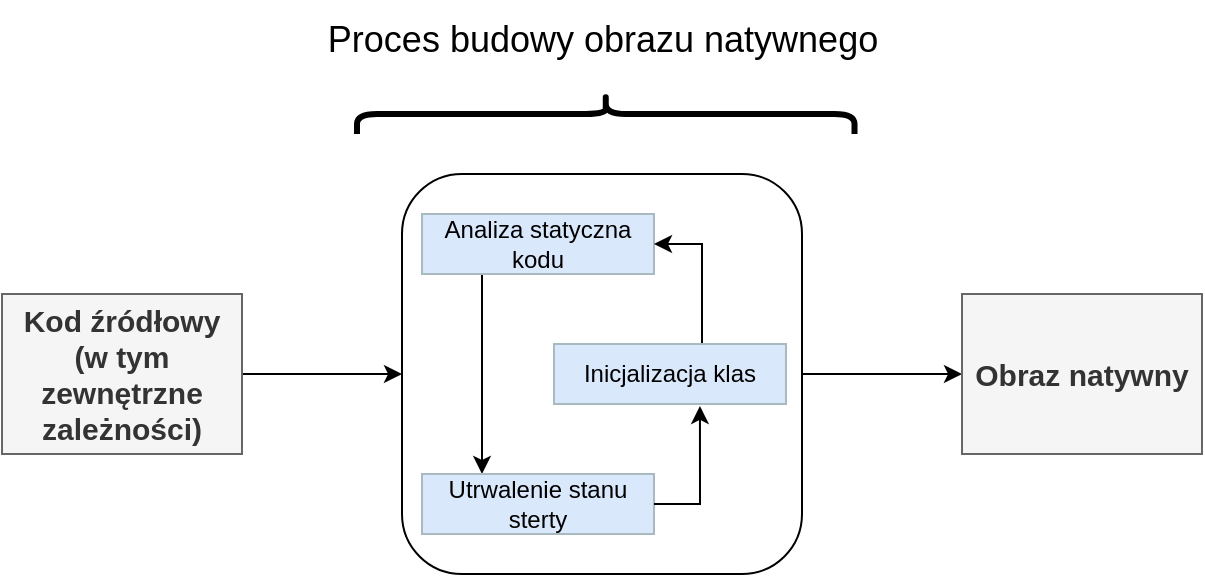<mxfile version="27.0.5">
  <diagram name="Page-1" id="eZh_oPTkVawaqGKyRo0A">
    <mxGraphModel dx="1097" dy="594" grid="1" gridSize="10" guides="1" tooltips="1" connect="1" arrows="1" fold="1" page="1" pageScale="1" pageWidth="827" pageHeight="1169" math="0" shadow="0">
      <root>
        <mxCell id="0" />
        <mxCell id="1" parent="0" />
        <mxCell id="YaKLgwEU6TUT1X9330ae-3" style="edgeStyle=orthogonalEdgeStyle;rounded=0;orthogonalLoop=1;jettySize=auto;html=1;entryX=0;entryY=0.5;entryDx=0;entryDy=0;" edge="1" parent="1" source="YaKLgwEU6TUT1X9330ae-1" target="YaKLgwEU6TUT1X9330ae-2">
          <mxGeometry relative="1" as="geometry" />
        </mxCell>
        <mxCell id="YaKLgwEU6TUT1X9330ae-1" value="&lt;b&gt;&lt;font style=&quot;font-size: 15px;&quot;&gt;Kod źródłowy&lt;/font&gt;&lt;/b&gt;&lt;div&gt;&lt;b&gt;&lt;font style=&quot;font-size: 15px;&quot;&gt;(w tym zewnętrzne zależności)&lt;/font&gt;&lt;/b&gt;&lt;/div&gt;" style="rounded=0;whiteSpace=wrap;html=1;fillColor=#f5f5f5;strokeColor=#666666;fontColor=#333333;" vertex="1" parent="1">
          <mxGeometry x="80" y="300" width="120" height="80" as="geometry" />
        </mxCell>
        <mxCell id="YaKLgwEU6TUT1X9330ae-15" style="edgeStyle=orthogonalEdgeStyle;rounded=0;orthogonalLoop=1;jettySize=auto;html=1;entryX=0;entryY=0.5;entryDx=0;entryDy=0;" edge="1" parent="1" source="YaKLgwEU6TUT1X9330ae-2" target="YaKLgwEU6TUT1X9330ae-14">
          <mxGeometry relative="1" as="geometry" />
        </mxCell>
        <mxCell id="YaKLgwEU6TUT1X9330ae-2" value="" style="rounded=1;whiteSpace=wrap;html=1;" vertex="1" parent="1">
          <mxGeometry x="280" y="240" width="200" height="200" as="geometry" />
        </mxCell>
        <mxCell id="YaKLgwEU6TUT1X9330ae-7" style="edgeStyle=orthogonalEdgeStyle;rounded=0;orthogonalLoop=1;jettySize=auto;html=1;" edge="1" parent="1" source="YaKLgwEU6TUT1X9330ae-4" target="YaKLgwEU6TUT1X9330ae-5">
          <mxGeometry relative="1" as="geometry">
            <Array as="points">
              <mxPoint x="320" y="350" />
              <mxPoint x="320" y="350" />
            </Array>
          </mxGeometry>
        </mxCell>
        <mxCell id="YaKLgwEU6TUT1X9330ae-4" value="Analiza statyczna kodu" style="rounded=0;whiteSpace=wrap;html=1;fillColor=#dae8fc;strokeColor=#A8B9BF;" vertex="1" parent="1">
          <mxGeometry x="290" y="260" width="116" height="30" as="geometry" />
        </mxCell>
        <mxCell id="YaKLgwEU6TUT1X9330ae-5" value="Utrwalenie stanu sterty" style="rounded=0;whiteSpace=wrap;html=1;fillColor=#dae8fc;strokeColor=#A8B9BF;" vertex="1" parent="1">
          <mxGeometry x="290" y="390" width="116" height="30" as="geometry" />
        </mxCell>
        <mxCell id="YaKLgwEU6TUT1X9330ae-8" style="edgeStyle=orthogonalEdgeStyle;rounded=0;orthogonalLoop=1;jettySize=auto;html=1;entryX=0.629;entryY=1.033;entryDx=0;entryDy=0;entryPerimeter=0;" edge="1" parent="1" source="YaKLgwEU6TUT1X9330ae-5" target="YaKLgwEU6TUT1X9330ae-6">
          <mxGeometry relative="1" as="geometry">
            <Array as="points">
              <mxPoint x="429" y="405" />
            </Array>
          </mxGeometry>
        </mxCell>
        <mxCell id="YaKLgwEU6TUT1X9330ae-9" style="edgeStyle=orthogonalEdgeStyle;rounded=0;orthogonalLoop=1;jettySize=auto;html=1;entryX=1;entryY=0.5;entryDx=0;entryDy=0;" edge="1" parent="1" source="YaKLgwEU6TUT1X9330ae-6" target="YaKLgwEU6TUT1X9330ae-4">
          <mxGeometry relative="1" as="geometry">
            <Array as="points">
              <mxPoint x="430" y="275" />
            </Array>
          </mxGeometry>
        </mxCell>
        <mxCell id="YaKLgwEU6TUT1X9330ae-6" value="Inicjalizacja klas" style="rounded=0;whiteSpace=wrap;html=1;fillColor=#dae8fc;strokeColor=#A8B9BF;" vertex="1" parent="1">
          <mxGeometry x="356" y="325" width="116" height="30" as="geometry" />
        </mxCell>
        <mxCell id="YaKLgwEU6TUT1X9330ae-14" value="&lt;b&gt;&lt;font style=&quot;font-size: 15px;&quot;&gt;Obraz natywny&lt;/font&gt;&lt;/b&gt;" style="rounded=0;whiteSpace=wrap;html=1;fillColor=#f5f5f5;strokeColor=#666666;fontColor=#333333;" vertex="1" parent="1">
          <mxGeometry x="560" y="300" width="120" height="80" as="geometry" />
        </mxCell>
        <mxCell id="YaKLgwEU6TUT1X9330ae-16" value="" style="shape=curlyBracket;whiteSpace=wrap;html=1;rounded=1;labelPosition=left;verticalLabelPosition=middle;align=right;verticalAlign=middle;rotation=90;strokeWidth=3;" vertex="1" parent="1">
          <mxGeometry x="371.88" y="85.63" width="20" height="248.75" as="geometry" />
        </mxCell>
        <mxCell id="YaKLgwEU6TUT1X9330ae-18" value="&lt;font style=&quot;font-size: 18px;&quot;&gt;Proces budowy obrazu natywnego&lt;/font&gt;" style="text;html=1;align=center;verticalAlign=middle;resizable=0;points=[];autosize=1;strokeColor=none;fillColor=none;" vertex="1" parent="1">
          <mxGeometry x="230" y="153" width="300" height="40" as="geometry" />
        </mxCell>
      </root>
    </mxGraphModel>
  </diagram>
</mxfile>
